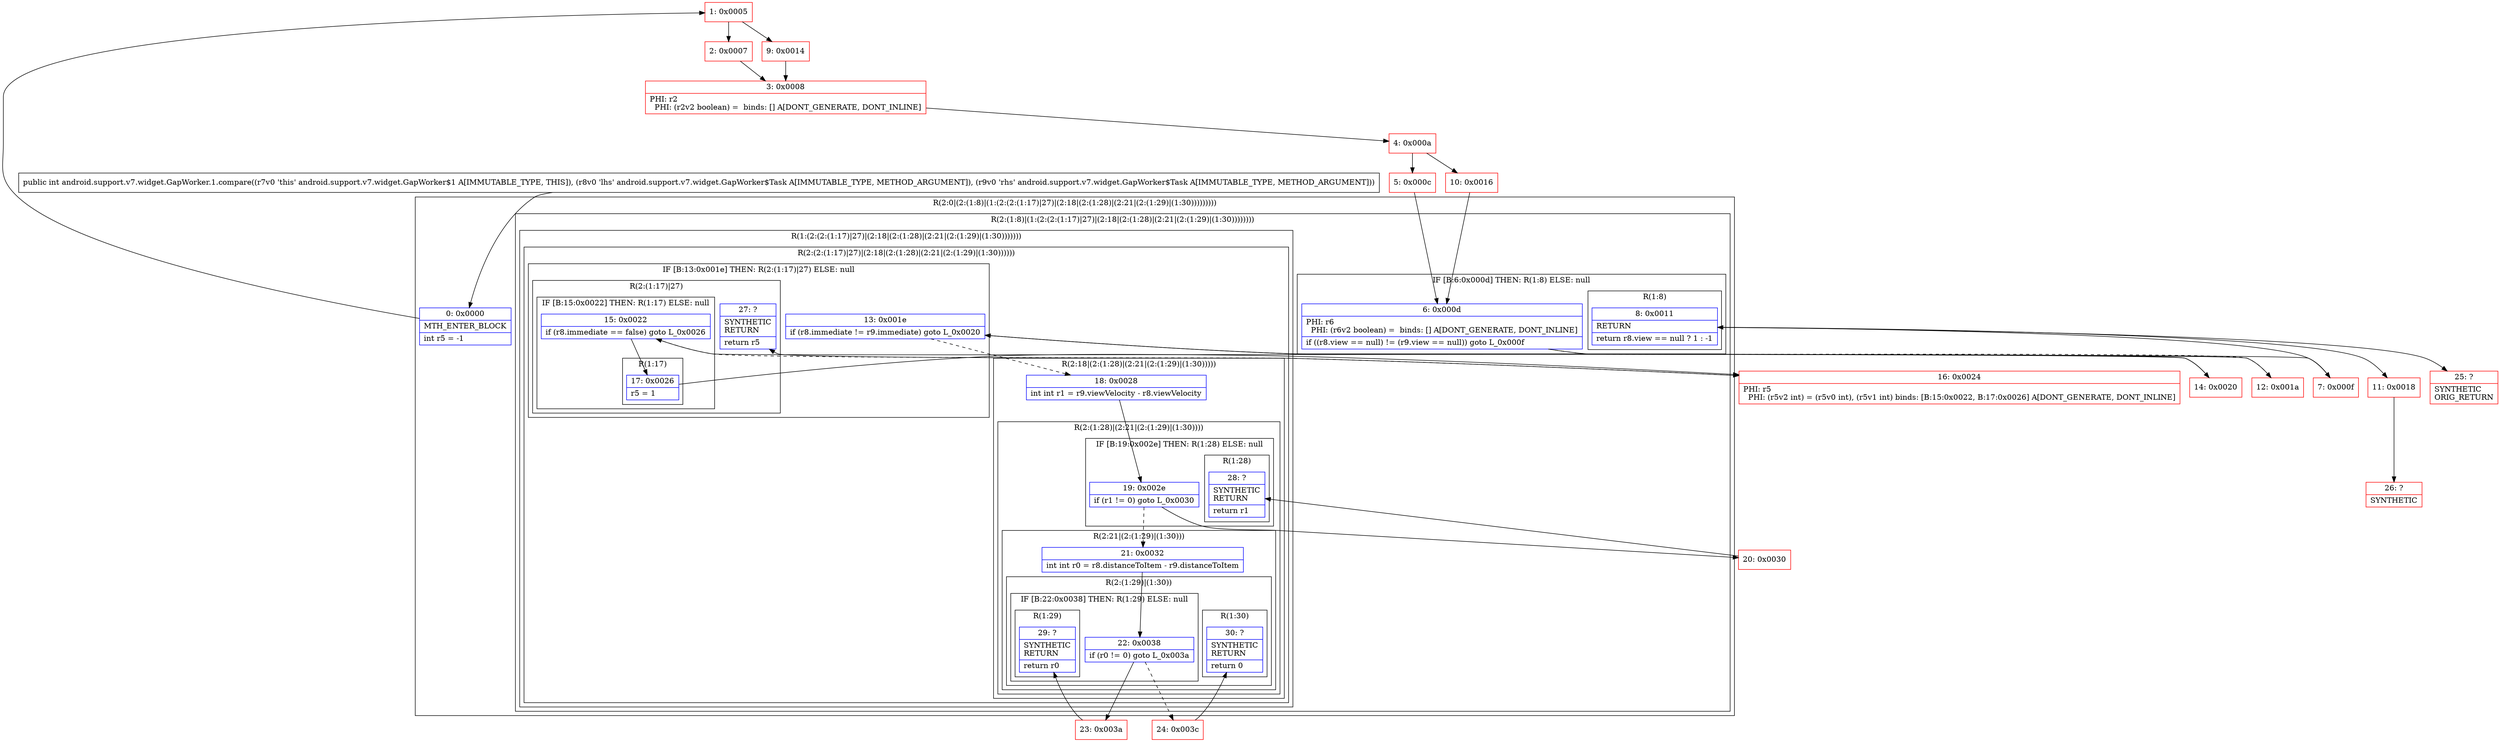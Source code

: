 digraph "CFG forandroid.support.v7.widget.GapWorker.1.compare(Landroid\/support\/v7\/widget\/GapWorker$Task;Landroid\/support\/v7\/widget\/GapWorker$Task;)I" {
subgraph cluster_Region_985072933 {
label = "R(2:0|(2:(1:8)|(1:(2:(2:(1:17)|27)|(2:18|(2:(1:28)|(2:21|(2:(1:29)|(1:30)))))))))";
node [shape=record,color=blue];
Node_0 [shape=record,label="{0\:\ 0x0000|MTH_ENTER_BLOCK\l|int r5 = \-1\l}"];
subgraph cluster_Region_2015870460 {
label = "R(2:(1:8)|(1:(2:(2:(1:17)|27)|(2:18|(2:(1:28)|(2:21|(2:(1:29)|(1:30))))))))";
node [shape=record,color=blue];
subgraph cluster_IfRegion_698012928 {
label = "IF [B:6:0x000d] THEN: R(1:8) ELSE: null";
node [shape=record,color=blue];
Node_6 [shape=record,label="{6\:\ 0x000d|PHI: r6 \l  PHI: (r6v2 boolean) =  binds: [] A[DONT_GENERATE, DONT_INLINE]\l|if ((r8.view == null) != (r9.view == null)) goto L_0x000f\l}"];
subgraph cluster_Region_1025637534 {
label = "R(1:8)";
node [shape=record,color=blue];
Node_8 [shape=record,label="{8\:\ 0x0011|RETURN\l|return r8.view == null ? 1 : \-1\l}"];
}
}
subgraph cluster_Region_1750141955 {
label = "R(1:(2:(2:(1:17)|27)|(2:18|(2:(1:28)|(2:21|(2:(1:29)|(1:30)))))))";
node [shape=record,color=blue];
subgraph cluster_Region_761037992 {
label = "R(2:(2:(1:17)|27)|(2:18|(2:(1:28)|(2:21|(2:(1:29)|(1:30))))))";
node [shape=record,color=blue];
subgraph cluster_IfRegion_1376872150 {
label = "IF [B:13:0x001e] THEN: R(2:(1:17)|27) ELSE: null";
node [shape=record,color=blue];
Node_13 [shape=record,label="{13\:\ 0x001e|if (r8.immediate != r9.immediate) goto L_0x0020\l}"];
subgraph cluster_Region_1472513013 {
label = "R(2:(1:17)|27)";
node [shape=record,color=blue];
subgraph cluster_IfRegion_1625728262 {
label = "IF [B:15:0x0022] THEN: R(1:17) ELSE: null";
node [shape=record,color=blue];
Node_15 [shape=record,label="{15\:\ 0x0022|if (r8.immediate == false) goto L_0x0026\l}"];
subgraph cluster_Region_863776512 {
label = "R(1:17)";
node [shape=record,color=blue];
Node_17 [shape=record,label="{17\:\ 0x0026|r5 = 1\l}"];
}
}
Node_27 [shape=record,label="{27\:\ ?|SYNTHETIC\lRETURN\l|return r5\l}"];
}
}
subgraph cluster_Region_610436336 {
label = "R(2:18|(2:(1:28)|(2:21|(2:(1:29)|(1:30)))))";
node [shape=record,color=blue];
Node_18 [shape=record,label="{18\:\ 0x0028|int int r1 = r9.viewVelocity \- r8.viewVelocity\l}"];
subgraph cluster_Region_12028941 {
label = "R(2:(1:28)|(2:21|(2:(1:29)|(1:30))))";
node [shape=record,color=blue];
subgraph cluster_IfRegion_645804916 {
label = "IF [B:19:0x002e] THEN: R(1:28) ELSE: null";
node [shape=record,color=blue];
Node_19 [shape=record,label="{19\:\ 0x002e|if (r1 != 0) goto L_0x0030\l}"];
subgraph cluster_Region_1948781716 {
label = "R(1:28)";
node [shape=record,color=blue];
Node_28 [shape=record,label="{28\:\ ?|SYNTHETIC\lRETURN\l|return r1\l}"];
}
}
subgraph cluster_Region_92447375 {
label = "R(2:21|(2:(1:29)|(1:30)))";
node [shape=record,color=blue];
Node_21 [shape=record,label="{21\:\ 0x0032|int int r0 = r8.distanceToItem \- r9.distanceToItem\l}"];
subgraph cluster_Region_1225208183 {
label = "R(2:(1:29)|(1:30))";
node [shape=record,color=blue];
subgraph cluster_IfRegion_905442251 {
label = "IF [B:22:0x0038] THEN: R(1:29) ELSE: null";
node [shape=record,color=blue];
Node_22 [shape=record,label="{22\:\ 0x0038|if (r0 != 0) goto L_0x003a\l}"];
subgraph cluster_Region_1648726930 {
label = "R(1:29)";
node [shape=record,color=blue];
Node_29 [shape=record,label="{29\:\ ?|SYNTHETIC\lRETURN\l|return r0\l}"];
}
}
subgraph cluster_Region_284809559 {
label = "R(1:30)";
node [shape=record,color=blue];
Node_30 [shape=record,label="{30\:\ ?|SYNTHETIC\lRETURN\l|return 0\l}"];
}
}
}
}
}
}
}
}
}
Node_1 [shape=record,color=red,label="{1\:\ 0x0005}"];
Node_2 [shape=record,color=red,label="{2\:\ 0x0007}"];
Node_3 [shape=record,color=red,label="{3\:\ 0x0008|PHI: r2 \l  PHI: (r2v2 boolean) =  binds: [] A[DONT_GENERATE, DONT_INLINE]\l}"];
Node_4 [shape=record,color=red,label="{4\:\ 0x000a}"];
Node_5 [shape=record,color=red,label="{5\:\ 0x000c}"];
Node_7 [shape=record,color=red,label="{7\:\ 0x000f}"];
Node_9 [shape=record,color=red,label="{9\:\ 0x0014}"];
Node_10 [shape=record,color=red,label="{10\:\ 0x0016}"];
Node_11 [shape=record,color=red,label="{11\:\ 0x0018}"];
Node_12 [shape=record,color=red,label="{12\:\ 0x001a}"];
Node_14 [shape=record,color=red,label="{14\:\ 0x0020}"];
Node_16 [shape=record,color=red,label="{16\:\ 0x0024|PHI: r5 \l  PHI: (r5v2 int) = (r5v0 int), (r5v1 int) binds: [B:15:0x0022, B:17:0x0026] A[DONT_GENERATE, DONT_INLINE]\l}"];
Node_20 [shape=record,color=red,label="{20\:\ 0x0030}"];
Node_23 [shape=record,color=red,label="{23\:\ 0x003a}"];
Node_24 [shape=record,color=red,label="{24\:\ 0x003c}"];
Node_25 [shape=record,color=red,label="{25\:\ ?|SYNTHETIC\lORIG_RETURN\l}"];
Node_26 [shape=record,color=red,label="{26\:\ ?|SYNTHETIC\l}"];
MethodNode[shape=record,label="{public int android.support.v7.widget.GapWorker.1.compare((r7v0 'this' android.support.v7.widget.GapWorker$1 A[IMMUTABLE_TYPE, THIS]), (r8v0 'lhs' android.support.v7.widget.GapWorker$Task A[IMMUTABLE_TYPE, METHOD_ARGUMENT]), (r9v0 'rhs' android.support.v7.widget.GapWorker$Task A[IMMUTABLE_TYPE, METHOD_ARGUMENT])) }"];
MethodNode -> Node_0;
Node_0 -> Node_1;
Node_6 -> Node_7;
Node_6 -> Node_12[style=dashed];
Node_8 -> Node_11;
Node_8 -> Node_25;
Node_13 -> Node_14;
Node_13 -> Node_18[style=dashed];
Node_15 -> Node_16[style=dashed];
Node_15 -> Node_17;
Node_17 -> Node_16;
Node_18 -> Node_19;
Node_19 -> Node_20;
Node_19 -> Node_21[style=dashed];
Node_21 -> Node_22;
Node_22 -> Node_23;
Node_22 -> Node_24[style=dashed];
Node_1 -> Node_2;
Node_1 -> Node_9;
Node_2 -> Node_3;
Node_3 -> Node_4;
Node_4 -> Node_5;
Node_4 -> Node_10;
Node_5 -> Node_6;
Node_7 -> Node_8;
Node_9 -> Node_3;
Node_10 -> Node_6;
Node_11 -> Node_26;
Node_12 -> Node_13;
Node_14 -> Node_15;
Node_16 -> Node_27;
Node_20 -> Node_28;
Node_23 -> Node_29;
Node_24 -> Node_30;
}

